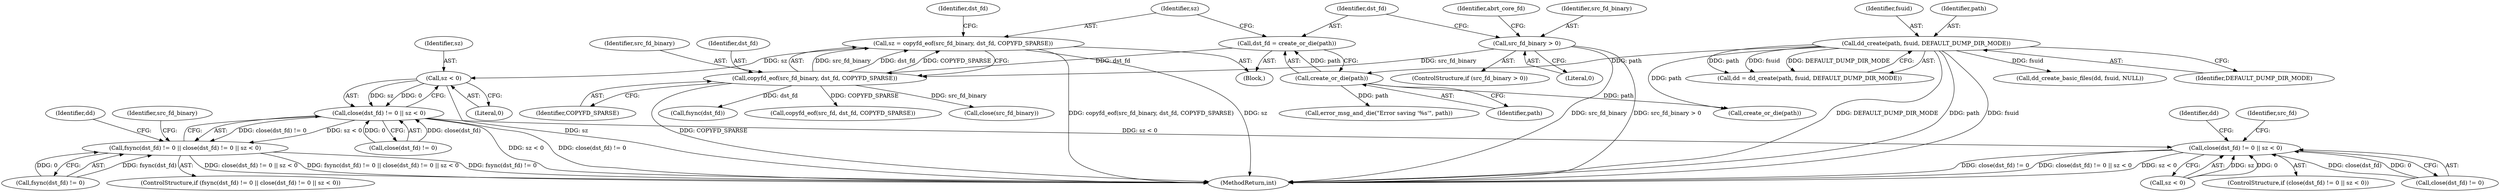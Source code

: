 digraph "0_abrt_4f2c1ddd3e3b81d2d5146b883115371f1cada9f9@API" {
"1000861" [label="(Call,sz = copyfd_eof(src_fd_binary, dst_fd, COPYFD_SPARSE))"];
"1000863" [label="(Call,copyfd_eof(src_fd_binary, dst_fd, COPYFD_SPARSE))"];
"1000851" [label="(Call,src_fd_binary > 0)"];
"1000856" [label="(Call,dst_fd = create_or_die(path))"];
"1000858" [label="(Call,create_or_die(path))"];
"1000618" [label="(Call,dd_create(path, fsuid, DEFAULT_DUMP_DIR_MODE))"];
"1000878" [label="(Call,sz < 0)"];
"1000873" [label="(Call,close(dst_fd) != 0 || sz < 0)"];
"1000868" [label="(Call,fsync(dst_fd) != 0 || close(dst_fd) != 0 || sz < 0)"];
"1001020" [label="(Call,close(dst_fd) != 0 || sz < 0)"];
"1000878" [label="(Call,sz < 0)"];
"1000857" [label="(Identifier,dst_fd)"];
"1000870" [label="(Call,fsync(dst_fd))"];
"1001019" [label="(ControlStructure,if (close(dst_fd) != 0 || sz < 0))"];
"1001015" [label="(Call,copyfd_eof(src_fd, dst_fd, COPYFD_SPARSE))"];
"1000864" [label="(Identifier,src_fd_binary)"];
"1000856" [label="(Call,dst_fd = create_or_die(path))"];
"1000858" [label="(Call,create_or_die(path))"];
"1000891" [label="(Identifier,abrt_core_fd)"];
"1000863" [label="(Call,copyfd_eof(src_fd_binary, dst_fd, COPYFD_SPARSE))"];
"1000887" [label="(Call,close(src_fd_binary))"];
"1000850" [label="(ControlStructure,if (src_fd_binary > 0))"];
"1000861" [label="(Call,sz = copyfd_eof(src_fd_binary, dst_fd, COPYFD_SPARSE))"];
"1000859" [label="(Identifier,path)"];
"1000879" [label="(Identifier,sz)"];
"1000888" [label="(Identifier,src_fd_binary)"];
"1000884" [label="(Call,error_msg_and_die(\"Error saving '%s'\", path))"];
"1000851" [label="(Call,src_fd_binary > 0)"];
"1000862" [label="(Identifier,sz)"];
"1001021" [label="(Call,close(dst_fd) != 0)"];
"1001025" [label="(Call,sz < 0)"];
"1000630" [label="(Call,dd_create_basic_files(dd, fsuid, NULL))"];
"1000852" [label="(Identifier,src_fd_binary)"];
"1000868" [label="(Call,fsync(dst_fd) != 0 || close(dst_fd) != 0 || sz < 0)"];
"1000871" [label="(Identifier,dst_fd)"];
"1000854" [label="(Block,)"];
"1000618" [label="(Call,dd_create(path, fsuid, DEFAULT_DUMP_DIR_MODE))"];
"1000620" [label="(Identifier,fsuid)"];
"1001171" [label="(MethodReturn,int)"];
"1000621" [label="(Identifier,DEFAULT_DUMP_DIR_MODE)"];
"1000867" [label="(ControlStructure,if (fsync(dst_fd) != 0 || close(dst_fd) != 0 || sz < 0))"];
"1000619" [label="(Identifier,path)"];
"1000616" [label="(Call,dd = dd_create(path, fsuid, DEFAULT_DUMP_DIR_MODE))"];
"1000873" [label="(Call,close(dst_fd) != 0 || sz < 0)"];
"1000866" [label="(Identifier,COPYFD_SPARSE)"];
"1000880" [label="(Literal,0)"];
"1000883" [label="(Identifier,dd)"];
"1001020" [label="(Call,close(dst_fd) != 0 || sz < 0)"];
"1000853" [label="(Literal,0)"];
"1001030" [label="(Identifier,dd)"];
"1000869" [label="(Call,fsync(dst_fd) != 0)"];
"1000892" [label="(Call,create_or_die(path))"];
"1000865" [label="(Identifier,dst_fd)"];
"1001035" [label="(Identifier,src_fd)"];
"1000874" [label="(Call,close(dst_fd) != 0)"];
"1000861" -> "1000854"  [label="AST: "];
"1000861" -> "1000863"  [label="CFG: "];
"1000862" -> "1000861"  [label="AST: "];
"1000863" -> "1000861"  [label="AST: "];
"1000871" -> "1000861"  [label="CFG: "];
"1000861" -> "1001171"  [label="DDG: copyfd_eof(src_fd_binary, dst_fd, COPYFD_SPARSE)"];
"1000861" -> "1001171"  [label="DDG: sz"];
"1000863" -> "1000861"  [label="DDG: src_fd_binary"];
"1000863" -> "1000861"  [label="DDG: dst_fd"];
"1000863" -> "1000861"  [label="DDG: COPYFD_SPARSE"];
"1000861" -> "1000878"  [label="DDG: sz"];
"1000863" -> "1000866"  [label="CFG: "];
"1000864" -> "1000863"  [label="AST: "];
"1000865" -> "1000863"  [label="AST: "];
"1000866" -> "1000863"  [label="AST: "];
"1000863" -> "1001171"  [label="DDG: COPYFD_SPARSE"];
"1000851" -> "1000863"  [label="DDG: src_fd_binary"];
"1000856" -> "1000863"  [label="DDG: dst_fd"];
"1000863" -> "1000870"  [label="DDG: dst_fd"];
"1000863" -> "1000887"  [label="DDG: src_fd_binary"];
"1000863" -> "1001015"  [label="DDG: COPYFD_SPARSE"];
"1000851" -> "1000850"  [label="AST: "];
"1000851" -> "1000853"  [label="CFG: "];
"1000852" -> "1000851"  [label="AST: "];
"1000853" -> "1000851"  [label="AST: "];
"1000857" -> "1000851"  [label="CFG: "];
"1000891" -> "1000851"  [label="CFG: "];
"1000851" -> "1001171"  [label="DDG: src_fd_binary > 0"];
"1000851" -> "1001171"  [label="DDG: src_fd_binary"];
"1000856" -> "1000854"  [label="AST: "];
"1000856" -> "1000858"  [label="CFG: "];
"1000857" -> "1000856"  [label="AST: "];
"1000858" -> "1000856"  [label="AST: "];
"1000862" -> "1000856"  [label="CFG: "];
"1000858" -> "1000856"  [label="DDG: path"];
"1000858" -> "1000859"  [label="CFG: "];
"1000859" -> "1000858"  [label="AST: "];
"1000618" -> "1000858"  [label="DDG: path"];
"1000858" -> "1000884"  [label="DDG: path"];
"1000858" -> "1000892"  [label="DDG: path"];
"1000618" -> "1000616"  [label="AST: "];
"1000618" -> "1000621"  [label="CFG: "];
"1000619" -> "1000618"  [label="AST: "];
"1000620" -> "1000618"  [label="AST: "];
"1000621" -> "1000618"  [label="AST: "];
"1000616" -> "1000618"  [label="CFG: "];
"1000618" -> "1001171"  [label="DDG: DEFAULT_DUMP_DIR_MODE"];
"1000618" -> "1001171"  [label="DDG: path"];
"1000618" -> "1001171"  [label="DDG: fsuid"];
"1000618" -> "1000616"  [label="DDG: path"];
"1000618" -> "1000616"  [label="DDG: fsuid"];
"1000618" -> "1000616"  [label="DDG: DEFAULT_DUMP_DIR_MODE"];
"1000618" -> "1000630"  [label="DDG: fsuid"];
"1000618" -> "1000892"  [label="DDG: path"];
"1000878" -> "1000873"  [label="AST: "];
"1000878" -> "1000880"  [label="CFG: "];
"1000879" -> "1000878"  [label="AST: "];
"1000880" -> "1000878"  [label="AST: "];
"1000873" -> "1000878"  [label="CFG: "];
"1000878" -> "1001171"  [label="DDG: sz"];
"1000878" -> "1000873"  [label="DDG: sz"];
"1000878" -> "1000873"  [label="DDG: 0"];
"1000873" -> "1000868"  [label="AST: "];
"1000873" -> "1000874"  [label="CFG: "];
"1000874" -> "1000873"  [label="AST: "];
"1000868" -> "1000873"  [label="CFG: "];
"1000873" -> "1001171"  [label="DDG: sz < 0"];
"1000873" -> "1001171"  [label="DDG: close(dst_fd) != 0"];
"1000873" -> "1000868"  [label="DDG: close(dst_fd) != 0"];
"1000873" -> "1000868"  [label="DDG: sz < 0"];
"1000874" -> "1000873"  [label="DDG: close(dst_fd)"];
"1000874" -> "1000873"  [label="DDG: 0"];
"1000873" -> "1001020"  [label="DDG: sz < 0"];
"1000868" -> "1000867"  [label="AST: "];
"1000868" -> "1000869"  [label="CFG: "];
"1000869" -> "1000868"  [label="AST: "];
"1000883" -> "1000868"  [label="CFG: "];
"1000888" -> "1000868"  [label="CFG: "];
"1000868" -> "1001171"  [label="DDG: close(dst_fd) != 0 || sz < 0"];
"1000868" -> "1001171"  [label="DDG: fsync(dst_fd) != 0 || close(dst_fd) != 0 || sz < 0"];
"1000868" -> "1001171"  [label="DDG: fsync(dst_fd) != 0"];
"1000869" -> "1000868"  [label="DDG: fsync(dst_fd)"];
"1000869" -> "1000868"  [label="DDG: 0"];
"1001020" -> "1001019"  [label="AST: "];
"1001020" -> "1001021"  [label="CFG: "];
"1001020" -> "1001025"  [label="CFG: "];
"1001021" -> "1001020"  [label="AST: "];
"1001025" -> "1001020"  [label="AST: "];
"1001030" -> "1001020"  [label="CFG: "];
"1001035" -> "1001020"  [label="CFG: "];
"1001020" -> "1001171"  [label="DDG: close(dst_fd) != 0"];
"1001020" -> "1001171"  [label="DDG: close(dst_fd) != 0 || sz < 0"];
"1001020" -> "1001171"  [label="DDG: sz < 0"];
"1001021" -> "1001020"  [label="DDG: close(dst_fd)"];
"1001021" -> "1001020"  [label="DDG: 0"];
"1001025" -> "1001020"  [label="DDG: sz"];
"1001025" -> "1001020"  [label="DDG: 0"];
}
